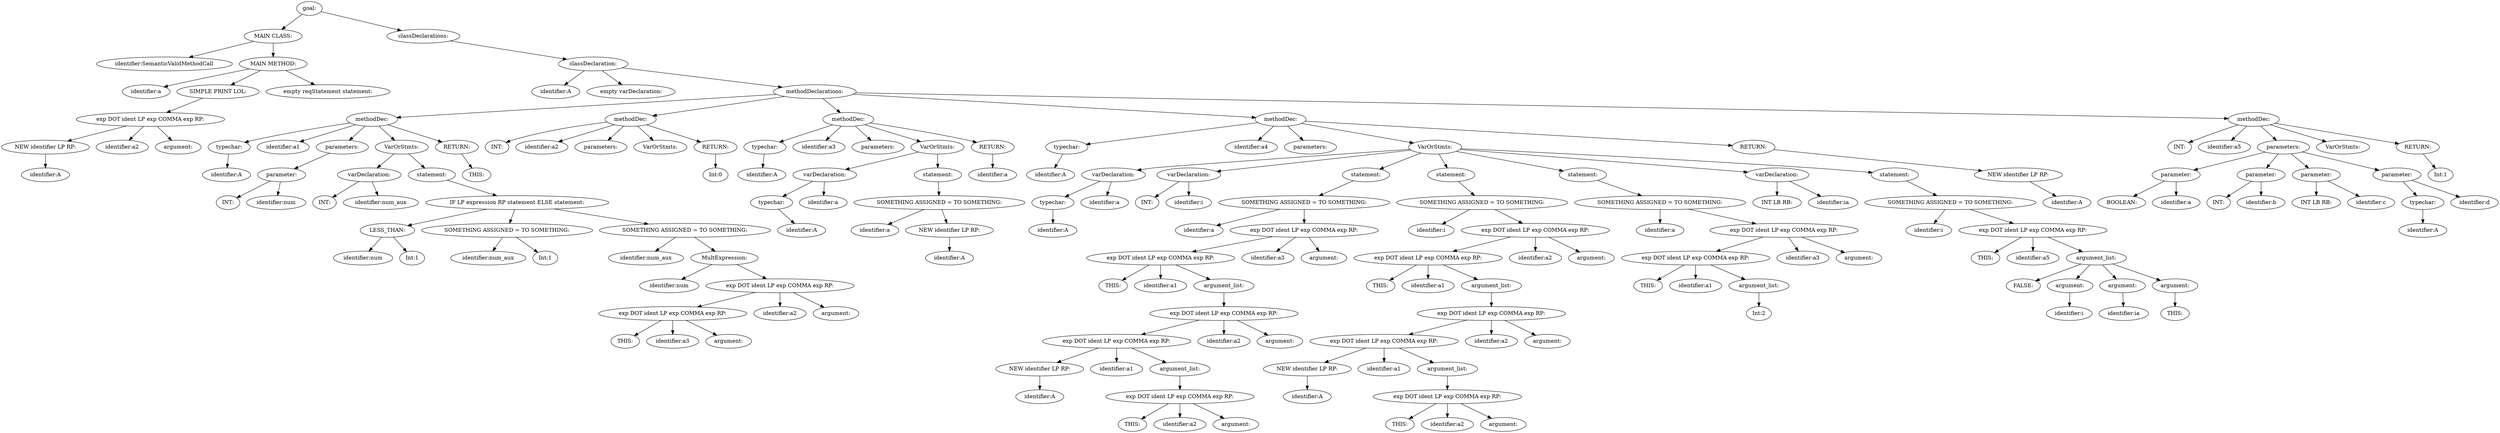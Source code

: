 digraph {
n0 [label="goal:"];
n1 [label="MAIN CLASS:"];
n2 [label="identifier:SemanticValidMethodCall"];
n1 -> n2
n3 [label="MAIN METHOD:"];
n4 [label="identifier:a"];
n3 -> n4
n5 [label="SIMPLE PRINT LOL:"];
n6 [label="exp DOT ident LP exp COMMA exp RP:"];
n7 [label="NEW identifier LP RP:"];
n8 [label="identifier:A"];
n7 -> n8
n6 -> n7
n9 [label="identifier:a2"];
n6 -> n9
n10 [label="argument:"];
n6 -> n10
n5 -> n6
n3 -> n5
n11 [label="empty reqStatement statement:"];
n3 -> n11
n1 -> n3
n0 -> n1
n12 [label="classDeclarations:"];
n13 [label="classDeclaration:"];
n14 [label="identifier:A"];
n13 -> n14
n15 [label="empty varDeclaration:"];
n13 -> n15
n16 [label="methodDeclarations:"];
n17 [label="methodDec:"];
n18 [label="typechar:"];
n19 [label="identifier:A"];
n18 -> n19
n17 -> n18
n20 [label="identifier:a1"];
n17 -> n20
n21 [label="parameters:"];
n22 [label="parameter:"];
n23 [label="INT:"];
n22 -> n23
n24 [label="identifier:num"];
n22 -> n24
n21 -> n22
n17 -> n21
n25 [label="VarOrStmts:"];
n26 [label="varDeclaration:"];
n27 [label="INT:"];
n26 -> n27
n28 [label="identifier:num_aux"];
n26 -> n28
n25 -> n26
n29 [label="statement:"];
n30 [label="IF LP expression RP statement ELSE statement:"];
n31 [label="LESS_THAN:"];
n32 [label="identifier:num"];
n31 -> n32
n33 [label="Int:1"];
n31 -> n33
n30 -> n31
n34 [label="SOMETHING ASSIGNED = TO SOMETHING:"];
n35 [label="identifier:num_aux"];
n34 -> n35
n36 [label="Int:1"];
n34 -> n36
n30 -> n34
n37 [label="SOMETHING ASSIGNED = TO SOMETHING:"];
n38 [label="identifier:num_aux"];
n37 -> n38
n39 [label="MultExpression:"];
n40 [label="identifier:num"];
n39 -> n40
n41 [label="exp DOT ident LP exp COMMA exp RP:"];
n42 [label="exp DOT ident LP exp COMMA exp RP:"];
n43 [label="THIS:"];
n42 -> n43
n44 [label="identifier:a3"];
n42 -> n44
n45 [label="argument:"];
n42 -> n45
n41 -> n42
n46 [label="identifier:a2"];
n41 -> n46
n47 [label="argument:"];
n41 -> n47
n39 -> n41
n37 -> n39
n30 -> n37
n29 -> n30
n25 -> n29
n17 -> n25
n48 [label="RETURN:"];
n49 [label="THIS:"];
n48 -> n49
n17 -> n48
n16 -> n17
n50 [label="methodDec:"];
n51 [label="INT:"];
n50 -> n51
n52 [label="identifier:a2"];
n50 -> n52
n53 [label="parameters:"];
n50 -> n53
n54 [label="VarOrStmts:"];
n50 -> n54
n55 [label="RETURN:"];
n56 [label="Int:0"];
n55 -> n56
n50 -> n55
n16 -> n50
n57 [label="methodDec:"];
n58 [label="typechar:"];
n59 [label="identifier:A"];
n58 -> n59
n57 -> n58
n60 [label="identifier:a3"];
n57 -> n60
n61 [label="parameters:"];
n57 -> n61
n62 [label="VarOrStmts:"];
n63 [label="varDeclaration:"];
n64 [label="typechar:"];
n65 [label="identifier:A"];
n64 -> n65
n63 -> n64
n66 [label="identifier:a"];
n63 -> n66
n62 -> n63
n67 [label="statement:"];
n68 [label="SOMETHING ASSIGNED = TO SOMETHING:"];
n69 [label="identifier:a"];
n68 -> n69
n70 [label="NEW identifier LP RP:"];
n71 [label="identifier:A"];
n70 -> n71
n68 -> n70
n67 -> n68
n62 -> n67
n57 -> n62
n72 [label="RETURN:"];
n73 [label="identifier:a"];
n72 -> n73
n57 -> n72
n16 -> n57
n74 [label="methodDec:"];
n75 [label="typechar:"];
n76 [label="identifier:A"];
n75 -> n76
n74 -> n75
n77 [label="identifier:a4"];
n74 -> n77
n78 [label="parameters:"];
n74 -> n78
n79 [label="VarOrStmts:"];
n80 [label="varDeclaration:"];
n81 [label="typechar:"];
n82 [label="identifier:A"];
n81 -> n82
n80 -> n81
n83 [label="identifier:a"];
n80 -> n83
n79 -> n80
n84 [label="varDeclaration:"];
n85 [label="INT:"];
n84 -> n85
n86 [label="identifier:i"];
n84 -> n86
n79 -> n84
n87 [label="statement:"];
n88 [label="SOMETHING ASSIGNED = TO SOMETHING:"];
n89 [label="identifier:a"];
n88 -> n89
n90 [label="exp DOT ident LP exp COMMA exp RP:"];
n91 [label="exp DOT ident LP exp COMMA exp RP:"];
n92 [label="THIS:"];
n91 -> n92
n93 [label="identifier:a1"];
n91 -> n93
n94 [label="argument_list:"];
n95 [label="exp DOT ident LP exp COMMA exp RP:"];
n96 [label="exp DOT ident LP exp COMMA exp RP:"];
n97 [label="NEW identifier LP RP:"];
n98 [label="identifier:A"];
n97 -> n98
n96 -> n97
n99 [label="identifier:a1"];
n96 -> n99
n100 [label="argument_list:"];
n101 [label="exp DOT ident LP exp COMMA exp RP:"];
n102 [label="THIS:"];
n101 -> n102
n103 [label="identifier:a2"];
n101 -> n103
n104 [label="argument:"];
n101 -> n104
n100 -> n101
n96 -> n100
n95 -> n96
n105 [label="identifier:a2"];
n95 -> n105
n106 [label="argument:"];
n95 -> n106
n94 -> n95
n91 -> n94
n90 -> n91
n107 [label="identifier:a3"];
n90 -> n107
n108 [label="argument:"];
n90 -> n108
n88 -> n90
n87 -> n88
n79 -> n87
n109 [label="statement:"];
n110 [label="SOMETHING ASSIGNED = TO SOMETHING:"];
n111 [label="identifier:i"];
n110 -> n111
n112 [label="exp DOT ident LP exp COMMA exp RP:"];
n113 [label="exp DOT ident LP exp COMMA exp RP:"];
n114 [label="THIS:"];
n113 -> n114
n115 [label="identifier:a1"];
n113 -> n115
n116 [label="argument_list:"];
n117 [label="exp DOT ident LP exp COMMA exp RP:"];
n118 [label="exp DOT ident LP exp COMMA exp RP:"];
n119 [label="NEW identifier LP RP:"];
n120 [label="identifier:A"];
n119 -> n120
n118 -> n119
n121 [label="identifier:a1"];
n118 -> n121
n122 [label="argument_list:"];
n123 [label="exp DOT ident LP exp COMMA exp RP:"];
n124 [label="THIS:"];
n123 -> n124
n125 [label="identifier:a2"];
n123 -> n125
n126 [label="argument:"];
n123 -> n126
n122 -> n123
n118 -> n122
n117 -> n118
n127 [label="identifier:a2"];
n117 -> n127
n128 [label="argument:"];
n117 -> n128
n116 -> n117
n113 -> n116
n112 -> n113
n129 [label="identifier:a2"];
n112 -> n129
n130 [label="argument:"];
n112 -> n130
n110 -> n112
n109 -> n110
n79 -> n109
n131 [label="statement:"];
n132 [label="SOMETHING ASSIGNED = TO SOMETHING:"];
n133 [label="identifier:a"];
n132 -> n133
n134 [label="exp DOT ident LP exp COMMA exp RP:"];
n135 [label="exp DOT ident LP exp COMMA exp RP:"];
n136 [label="THIS:"];
n135 -> n136
n137 [label="identifier:a1"];
n135 -> n137
n138 [label="argument_list:"];
n139 [label="Int:2"];
n138 -> n139
n135 -> n138
n134 -> n135
n140 [label="identifier:a3"];
n134 -> n140
n141 [label="argument:"];
n134 -> n141
n132 -> n134
n131 -> n132
n79 -> n131
n142 [label="varDeclaration:"];
n143 [label="INT LB RB:"];
n142 -> n143
n144 [label="identifier:ia"];
n142 -> n144
n79 -> n142
n145 [label="statement:"];
n146 [label="SOMETHING ASSIGNED = TO SOMETHING:"];
n147 [label="identifier:i"];
n146 -> n147
n148 [label="exp DOT ident LP exp COMMA exp RP:"];
n149 [label="THIS:"];
n148 -> n149
n150 [label="identifier:a5"];
n148 -> n150
n151 [label="argument_list:"];
n152 [label="FALSE:"];
n151 -> n152
n153 [label="argument:"];
n154 [label="identifier:i"];
n153 -> n154
n151 -> n153
n155 [label="argument:"];
n156 [label="identifier:ia"];
n155 -> n156
n151 -> n155
n157 [label="argument:"];
n158 [label="THIS:"];
n157 -> n158
n151 -> n157
n148 -> n151
n146 -> n148
n145 -> n146
n79 -> n145
n74 -> n79
n159 [label="RETURN:"];
n160 [label="NEW identifier LP RP:"];
n161 [label="identifier:A"];
n160 -> n161
n159 -> n160
n74 -> n159
n16 -> n74
n162 [label="methodDec:"];
n163 [label="INT:"];
n162 -> n163
n164 [label="identifier:a5"];
n162 -> n164
n165 [label="parameters:"];
n166 [label="parameter:"];
n167 [label="BOOLEAN:"];
n166 -> n167
n168 [label="identifier:a"];
n166 -> n168
n165 -> n166
n169 [label="parameter:"];
n170 [label="INT:"];
n169 -> n170
n171 [label="identifier:b"];
n169 -> n171
n165 -> n169
n172 [label="parameter:"];
n173 [label="INT LB RB:"];
n172 -> n173
n174 [label="identifier:c"];
n172 -> n174
n165 -> n172
n175 [label="parameter:"];
n176 [label="typechar:"];
n177 [label="identifier:A"];
n176 -> n177
n175 -> n176
n178 [label="identifier:d"];
n175 -> n178
n165 -> n175
n162 -> n165
n179 [label="VarOrStmts:"];
n162 -> n179
n180 [label="RETURN:"];
n181 [label="Int:1"];
n180 -> n181
n162 -> n180
n16 -> n162
n13 -> n16
n12 -> n13
n0 -> n12
}
